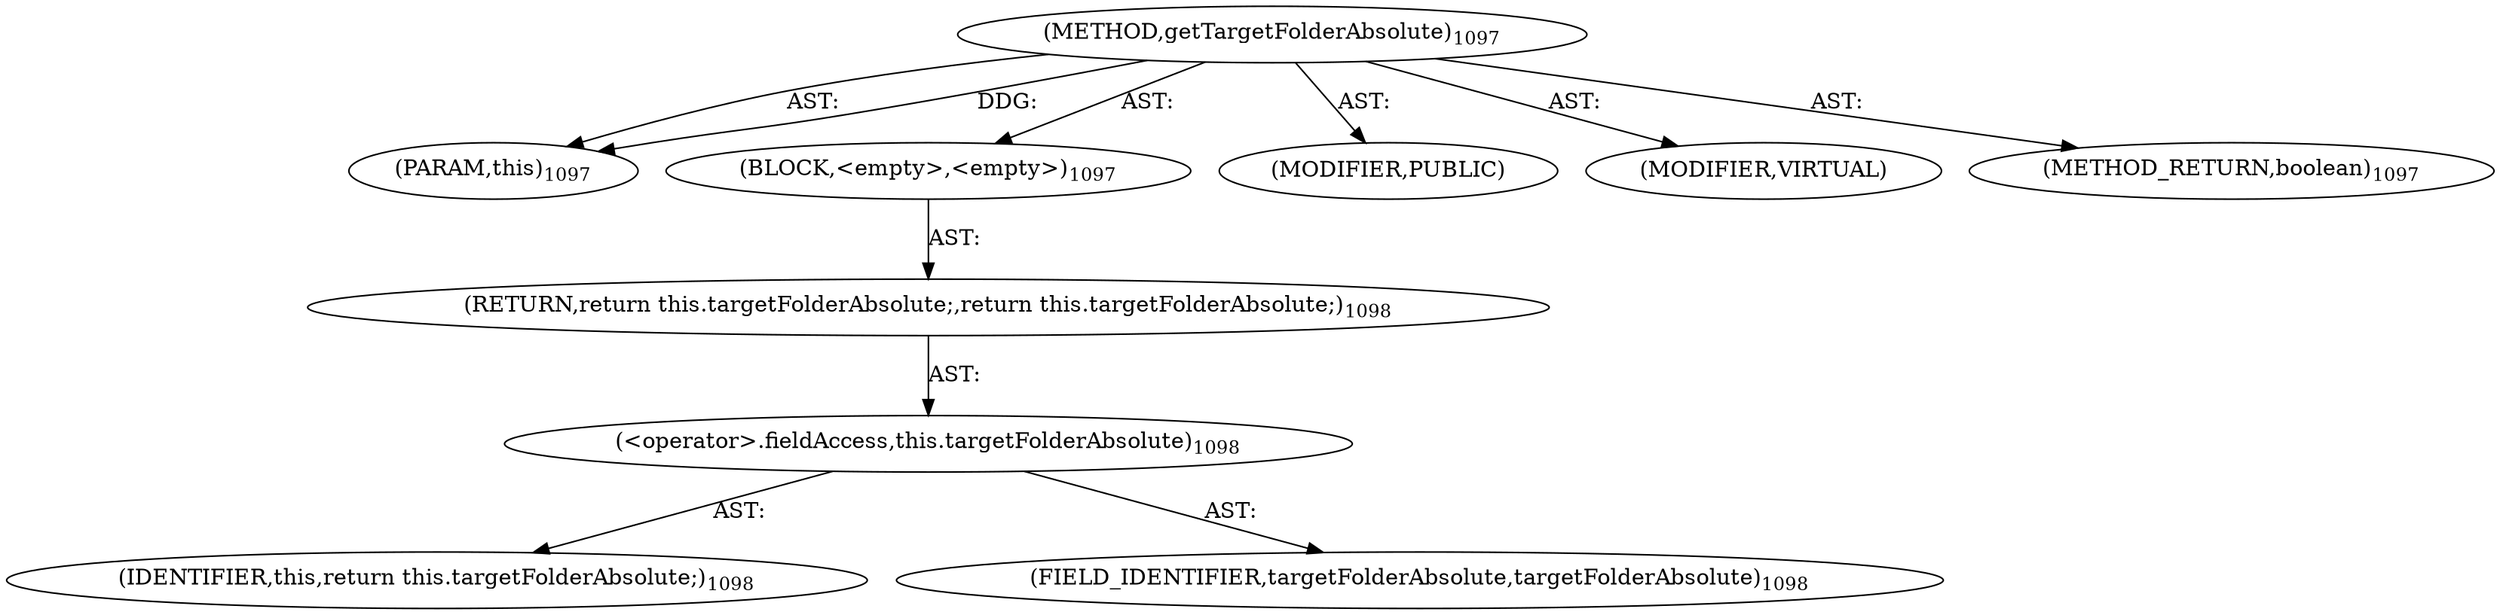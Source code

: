 digraph "getTargetFolderAbsolute" {  
"111669149737" [label = <(METHOD,getTargetFolderAbsolute)<SUB>1097</SUB>> ]
"115964117015" [label = <(PARAM,this)<SUB>1097</SUB>> ]
"25769803867" [label = <(BLOCK,&lt;empty&gt;,&lt;empty&gt;)<SUB>1097</SUB>> ]
"146028888091" [label = <(RETURN,return this.targetFolderAbsolute;,return this.targetFolderAbsolute;)<SUB>1098</SUB>> ]
"30064771524" [label = <(&lt;operator&gt;.fieldAccess,this.targetFolderAbsolute)<SUB>1098</SUB>> ]
"68719476821" [label = <(IDENTIFIER,this,return this.targetFolderAbsolute;)<SUB>1098</SUB>> ]
"55834574912" [label = <(FIELD_IDENTIFIER,targetFolderAbsolute,targetFolderAbsolute)<SUB>1098</SUB>> ]
"133143986281" [label = <(MODIFIER,PUBLIC)> ]
"133143986282" [label = <(MODIFIER,VIRTUAL)> ]
"128849018921" [label = <(METHOD_RETURN,boolean)<SUB>1097</SUB>> ]
  "111669149737" -> "115964117015"  [ label = "AST: "] 
  "111669149737" -> "25769803867"  [ label = "AST: "] 
  "111669149737" -> "133143986281"  [ label = "AST: "] 
  "111669149737" -> "133143986282"  [ label = "AST: "] 
  "111669149737" -> "128849018921"  [ label = "AST: "] 
  "25769803867" -> "146028888091"  [ label = "AST: "] 
  "146028888091" -> "30064771524"  [ label = "AST: "] 
  "30064771524" -> "68719476821"  [ label = "AST: "] 
  "30064771524" -> "55834574912"  [ label = "AST: "] 
  "111669149737" -> "115964117015"  [ label = "DDG: "] 
}
